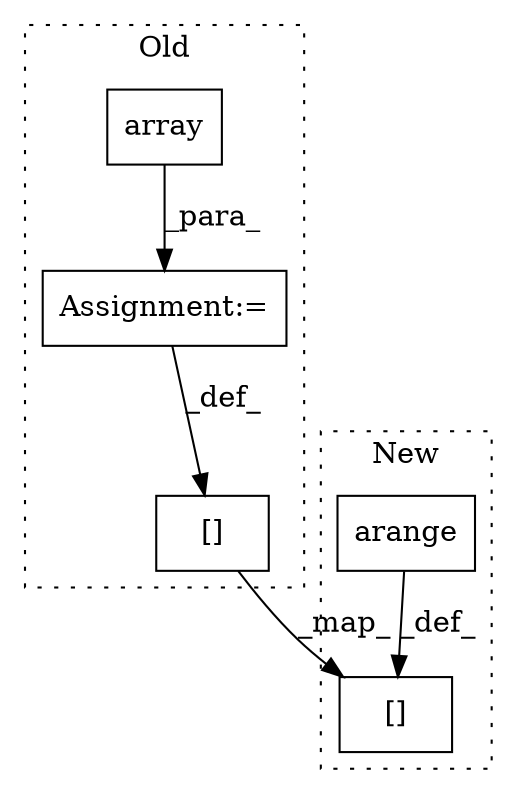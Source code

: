 digraph G {
subgraph cluster0 {
1 [label="array" a="32" s="3322,3343" l="6,1" shape="box"];
3 [label="Assignment:=" a="7" s="3315" l="1" shape="box"];
4 [label="[]" a="2" s="3352,3403" l="13,2" shape="box"];
label = "Old";
style="dotted";
}
subgraph cluster1 {
2 [label="arange" a="32" s="3167,3188" l="7,1" shape="box"];
5 [label="[]" a="2" s="3228,3279" l="13,2" shape="box"];
label = "New";
style="dotted";
}
1 -> 3 [label="_para_"];
2 -> 5 [label="_def_"];
3 -> 4 [label="_def_"];
4 -> 5 [label="_map_"];
}